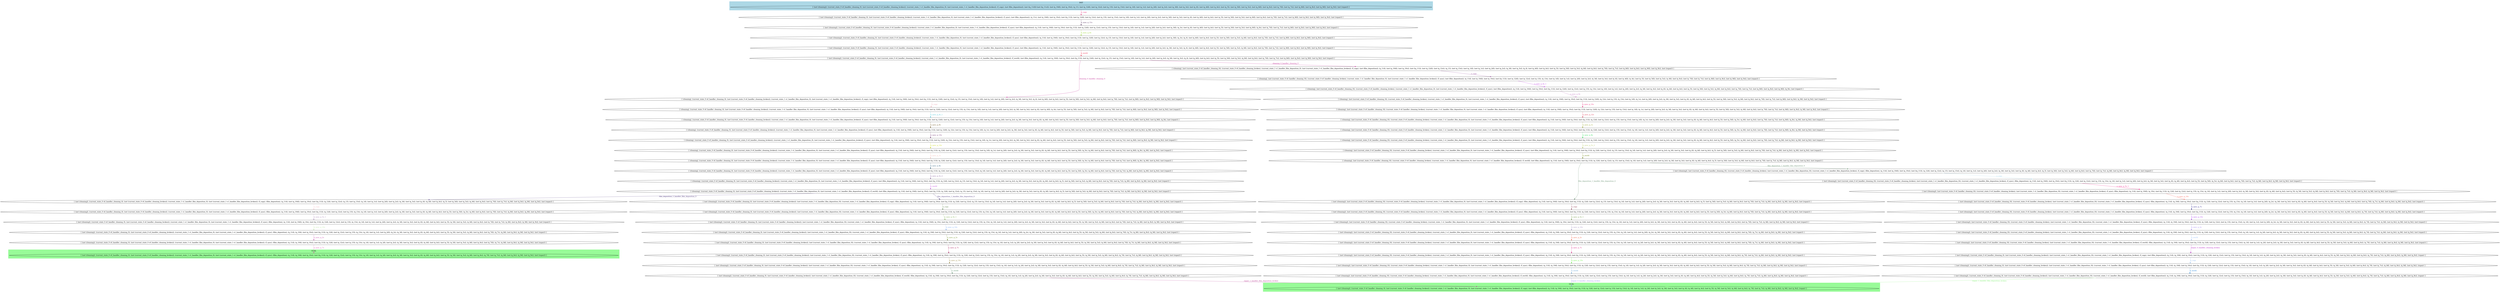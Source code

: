 digraph G {
0 [label="{ (not (cleaning)), (current_state_0 s0_handler_cleaning_0), (not (current_state_0 s0_handler_cleaning_broken)), (current_state_1 s1_handler_film_deposition_0), (not (current_state_1 s1_handler_film_deposition_broken)), (f_copy), (not (film_deposition)), (not ((q_11d))) (not ((q_11s))), (not (q_10d)), (not (q_10s)), (q_11), (not (q_12d)), (not (q_12s)), (not (q_13)), (not (q_13s)), (not (q_1d)), (not (q_1s)), (not (q_2d)), (not (q_2s)), (not (q_3d)), (not (q_3s)), (not (q_4)), (not (q_4d)), (not (q_4s)), (not (q_5)), (not (q_5d)), (not (q_5s)), (not (q_6d)), (not (q_6s)), (not (q_7d)), (not (q_7s)), (not (q_8d)), (not (q_8s)), (not (q_9d)), (not (q_9s)), (not (repair)) }"];
1 [label="{ (not (cleaning)), (current_state_0 s0_handler_cleaning_0), (not (current_state_0 s0_handler_cleaning_broken)), (current_state_1 s1_handler_film_deposition_0), (not (current_state_1 s1_handler_film_deposition_broken)), (f_sync), (not (film_deposition)), (q_11s), (not (q_10d)), (not (q_10s)), (not ((q_11))), (not (q_12d)), (not (q_12s)), (not (q_13)), (not (q_13s)), (not (q_1d)), (not (q_1s)), (not (q_2d)), (not (q_2s)), (not (q_3d)), (not (q_3s)), (not (q_4)), (not (q_4d)), (not (q_4s)), (not (q_5)), (not (q_5d)), (not (q_5s)), (not (q_6d)), (not (q_6s)), (not (q_7d)), (not (q_7s)), (not (q_8d)), (not (q_8s)), (not (q_9d)), (not (q_9s)), (not (repair)) }"];
2 [label="{ (not (cleaning)), (current_state_0 s0_handler_cleaning_0), (not (current_state_0 s0_handler_cleaning_broken)), (current_state_1 s1_handler_film_deposition_0), (not (current_state_1 s1_handler_film_deposition_broken)), (f_sync), (not (film_deposition)), (q_11d), (not (q_10d)), (not (q_10s)), (not ((q_11))), (not (q_12d)), (not (q_12s)), (not (q_13)), (not (q_13s)), (not (q_1d)), (not (q_1s)), (not (q_2d)), (not (q_2s)), (not (q_3d)), (q_3s), (not (q_4)), (not (q_4d)), (not (q_4s)), (not (q_5)), (not (q_5d)), (not (q_5s)), (not (q_6d)), (q_6s), (not (q_7d)), (not (q_7s)), (not (q_8d)), (not (q_8s)), (not (q_9d)), (not (q_9s)), (not (repair)) }"];
3 [label="{ (not (cleaning)), (current_state_0 s0_handler_cleaning_0), (not (current_state_0 s0_handler_cleaning_broken)), (current_state_1 s1_handler_film_deposition_0), (not (current_state_1 s1_handler_film_deposition_broken)), (f_sync), (not (film_deposition)), (q_11d), (not (q_10d)), (not (q_10s)), (not ((q_11))), (not (q_12d)), (not (q_12s)), (q_13), (not (q_13s)), (not (q_1d)), (not (q_1s)), (not (q_2d)), (not (q_2s)), (not (q_3d)), (q_3s), (q_4), (not (q_4d)), (not (q_4s)), (not (q_5)), (not (q_5d)), (not (q_5s)), (q_6d), (not (q_6s)), (not (q_7d)), (not (q_7s)), (not (q_8d)), (not (q_8s)), (not (q_9d)), (not (q_9s)), (not (repair)) }"];
4 [label="{ (not (cleaning)), (current_state_0 s0_handler_cleaning_0), (not (current_state_0 s0_handler_cleaning_broken)), (current_state_1 s1_handler_film_deposition_0), (not (current_state_1 s1_handler_film_deposition_broken)), (f_sync), (not (film_deposition)), (q_11d), (not (q_10d)), (not (q_10s)), (not ((q_11))), (not (q_12d)), (not (q_12s)), (q_13), (not (q_13s)), (not (q_1d)), (not (q_1s)), (not (q_2d)), (not (q_2s)), (q_3d), (not (q_3s)), (q_4), (not (q_4d)), (not (q_4s)), (not (q_5)), (not (q_5d)), (not (q_5s)), (q_6d), (not (q_6s)), (not (q_7d)), (not (q_7s)), (not (q_8d)), (not (q_8s)), (not (q_9d)), (not (q_9s)), (not (repair)) }"];
5 [label="{ (not (cleaning)), (current_state_0 s0_handler_cleaning_0), (not (current_state_0 s0_handler_cleaning_broken)), (current_state_1 s1_handler_film_deposition_0), (not (current_state_1 s1_handler_film_deposition_broken)), (f_world), (not (film_deposition)), (q_11d), (not (q_10d)), (not (q_10s)), (not ((q_11))), (not (q_12d)), (not (q_12s)), (q_13), (not (q_13s)), (not (q_1d)), (not (q_1s)), (not (q_2d)), (not (q_2s)), (q_3d), (not (q_3s)), (q_4), (not (q_4d)), (not (q_4s)), (not (q_5)), (not (q_5d)), (not (q_5s)), (q_6d), (not (q_6s)), (not (q_7d)), (not (q_7s)), (not (q_8d)), (not (q_8s)), (not (q_9d)), (not (q_9s)), (not (repair)) }"];
6 [label="{ (cleaning), (current_state_0 s0_handler_cleaning_0), (not (current_state_0 s0_handler_cleaning_broken)), (current_state_1 s1_handler_film_deposition_0), (not (current_state_1 s1_handler_film_deposition_broken)), (f_copy), (not (film_deposition)), (q_11d), (not (q_10d)), (not (q_10s)), (not ((q_11))), (not (q_12d)), (not (q_12s)), (q_13), (not (q_13s)), (not (q_1d)), (not (q_1s)), (not (q_2d)), (not (q_2s)), (q_3d), (not (q_3s)), (q_4), (not (q_4d)), (not (q_4s)), (not (q_5)), (not (q_5d)), (not (q_5s)), (q_6d), (not (q_6s)), (not (q_7d)), (not (q_7s)), (not (q_8d)), (not (q_8s)), (not (q_9d)), (not (q_9s)), (not (repair)) }"];
7 [label="{ (cleaning), (not (current_state_0 s0_handler_cleaning_0)), (current_state_0 s0_handler_cleaning_broken), (current_state_1 s1_handler_film_deposition_0), (not (current_state_1 s1_handler_film_deposition_broken)), (f_copy), (not (film_deposition)), (q_11d), (not (q_10d)), (not (q_10s)), (not ((q_11))), (not (q_12d)), (not (q_12s)), (q_13), (not (q_13s)), (not (q_1d)), (not (q_1s)), (not (q_2d)), (not (q_2s)), (q_3d), (not (q_3s)), (q_4), (not (q_4d)), (not (q_4s)), (not (q_5)), (not (q_5d)), (not (q_5s)), (q_6d), (not (q_6s)), (not (q_7d)), (not (q_7s)), (not (q_8d)), (not (q_8s)), (not (q_9d)), (not (q_9s)), (not (repair)) }"];
8 [label="{ (cleaning), (current_state_0 s0_handler_cleaning_0), (not (current_state_0 s0_handler_cleaning_broken)), (current_state_1 s1_handler_film_deposition_0), (not (current_state_1 s1_handler_film_deposition_broken)), (f_sync), (not (film_deposition)), (q_11d), (not (q_10d)), (not (q_10s)), (not ((q_11))), (not (q_12d)), (not (q_12s)), (not (q_13)), (q_13s), (not (q_1d)), (not (q_1s)), (not (q_2d)), (not (q_2s)), (q_3d), (not (q_3s)), (not (q_4)), (not (q_4d)), (q_4s), (not (q_5)), (not (q_5d)), (not (q_5s)), (q_6d), (not (q_6s)), (not (q_7d)), (not (q_7s)), (not (q_8d)), (not (q_8s)), (not (q_9d)), (not (q_9s)), (not (repair)) }"];
9 [label="{ (cleaning), (not (current_state_0 s0_handler_cleaning_0)), (current_state_0 s0_handler_cleaning_broken), (current_state_1 s1_handler_film_deposition_0), (not (current_state_1 s1_handler_film_deposition_broken)), (f_sync), (not (film_deposition)), (q_11d), (not (q_10d)), (not (q_10s)), (not ((q_11))), (not (q_12d)), (not (q_12s)), (not (q_13)), (q_13s), (not (q_1d)), (not (q_1s)), (not (q_2d)), (not (q_2s)), (q_3d), (not (q_3s)), (not (q_4)), (not (q_4d)), (q_4s), (not (q_5)), (not (q_5d)), (not (q_5s)), (q_6d), (not (q_6s)), (not (q_7d)), (not (q_7s)), (not (q_8d)), (not (q_8s)), (not (q_9d)), (not (q_9s)), (not (repair)) }"];
10 [label="{ (cleaning), (current_state_0 s0_handler_cleaning_0), (not (current_state_0 s0_handler_cleaning_broken)), (current_state_1 s1_handler_film_deposition_0), (not (current_state_1 s1_handler_film_deposition_broken)), (f_sync), (not (film_deposition)), (q_11d), (not (q_10d)), (not (q_10s)), (not ((q_11))), (not (q_12d)), (not (q_12s)), (not (q_13)), (q_13s), (not (q_1d)), (not (q_1s)), (not (q_2d)), (not (q_2s)), (q_3d), (not (q_3s)), (not (q_4)), (q_4d), (not (q_4s)), (not (q_5)), (not (q_5d)), (not (q_5s)), (q_6d), (not (q_6s)), (not (q_7d)), (not (q_7s)), (not (q_8d)), (not (q_8s)), (not (q_9d)), (q_9s), (not (repair)) }"];
11 [label="{ (cleaning), (not (current_state_0 s0_handler_cleaning_0)), (current_state_0 s0_handler_cleaning_broken), (current_state_1 s1_handler_film_deposition_0), (not (current_state_1 s1_handler_film_deposition_broken)), (f_sync), (not (film_deposition)), (q_11d), (not (q_10d)), (not (q_10s)), (not ((q_11))), (not (q_12d)), (not (q_12s)), (not (q_13)), (q_13s), (not (q_1d)), (not (q_1s)), (not (q_2d)), (not (q_2s)), (q_3d), (not (q_3s)), (not (q_4)), (q_4d), (not (q_4s)), (not (q_5)), (not (q_5d)), (not (q_5s)), (q_6d), (not (q_6s)), (not (q_7d)), (not (q_7s)), (not (q_8d)), (not (q_8s)), (not (q_9d)), (q_9s), (not (repair)) }"];
12 [label="{ (cleaning), (current_state_0 s0_handler_cleaning_0), (not (current_state_0 s0_handler_cleaning_broken)), (current_state_1 s1_handler_film_deposition_0), (not (current_state_1 s1_handler_film_deposition_broken)), (f_sync), (not (film_deposition)), (q_11d), (not (q_10d)), (not (q_10s)), (not ((q_11))), (not (q_12d)), (q_12s), (not (q_13)), (q_13s), (not (q_1d)), (q_1s), (not (q_2d)), (not (q_2s)), (q_3d), (not (q_3s)), (not (q_4)), (q_4d), (not (q_4s)), (not (q_5)), (not (q_5d)), (not (q_5s)), (q_6d), (not (q_6s)), (not (q_7d)), (not (q_7s)), (not (q_8d)), (not (q_8s)), (q_9d), (not (q_9s)), (not (repair)) }"];
13 [label="{ (cleaning), (not (current_state_0 s0_handler_cleaning_0)), (current_state_0 s0_handler_cleaning_broken), (current_state_1 s1_handler_film_deposition_0), (not (current_state_1 s1_handler_film_deposition_broken)), (f_sync), (not (film_deposition)), (q_11d), (not (q_10d)), (not (q_10s)), (not ((q_11))), (not (q_12d)), (q_12s), (not (q_13)), (q_13s), (not (q_1d)), (q_1s), (not (q_2d)), (not (q_2s)), (q_3d), (not (q_3s)), (not (q_4)), (q_4d), (not (q_4s)), (not (q_5)), (not (q_5d)), (not (q_5s)), (q_6d), (not (q_6s)), (not (q_7d)), (not (q_7s)), (not (q_8d)), (not (q_8s)), (q_9d), (not (q_9s)), (not (repair)) }"];
14 [label="{ (cleaning), (current_state_0 s0_handler_cleaning_0), (not (current_state_0 s0_handler_cleaning_broken)), (current_state_1 s1_handler_film_deposition_0), (not (current_state_1 s1_handler_film_deposition_broken)), (f_sync), (not (film_deposition)), (q_11d), (not (q_10d)), (not (q_10s)), (not ((q_11))), (not (q_12d)), (q_12s), (not (q_13)), (not (q_13s)), (not (q_1d)), (q_1s), (not (q_2d)), (not (q_2s)), (q_3d), (not (q_3s)), (not (q_4)), (q_4d), (not (q_4s)), (not (q_5)), (not (q_5d)), (not (q_5s)), (q_6d), (not (q_6s)), (not (q_7d)), (not (q_7s)), (not (q_8d)), (not (q_8s)), (q_9d), (not (q_9s)), (not (repair)) }"];
15 [label="{ (cleaning), (not (current_state_0 s0_handler_cleaning_0)), (current_state_0 s0_handler_cleaning_broken), (current_state_1 s1_handler_film_deposition_0), (not (current_state_1 s1_handler_film_deposition_broken)), (f_sync), (not (film_deposition)), (q_11d), (not (q_10d)), (not (q_10s)), (not ((q_11))), (not (q_12d)), (q_12s), (not (q_13)), (not (q_13s)), (not (q_1d)), (q_1s), (not (q_2d)), (not (q_2s)), (q_3d), (not (q_3s)), (not (q_4)), (q_4d), (not (q_4s)), (not (q_5)), (not (q_5d)), (not (q_5s)), (q_6d), (not (q_6s)), (not (q_7d)), (not (q_7s)), (not (q_8d)), (not (q_8s)), (q_9d), (not (q_9s)), (not (repair)) }"];
16 [label="{ (cleaning), (current_state_0 s0_handler_cleaning_0), (not (current_state_0 s0_handler_cleaning_broken)), (current_state_1 s1_handler_film_deposition_0), (not (current_state_1 s1_handler_film_deposition_broken)), (f_sync), (not (film_deposition)), (q_11d), (not (q_10d)), (not (q_10s)), (not ((q_11))), (q_12d), (not (q_12s)), (not (q_13)), (not (q_13s)), (not (q_1d)), (q_1s), (not (q_2d)), (not (q_2s)), (q_3d), (not (q_3s)), (not (q_4)), (q_4d), (not (q_4s)), (not (q_5)), (not (q_5d)), (q_5s), (q_6d), (not (q_6s)), (not (q_7d)), (not (q_7s)), (not (q_8d)), (q_8s), (q_9d), (not (q_9s)), (not (repair)) }"];
17 [label="{ (cleaning), (not (current_state_0 s0_handler_cleaning_0)), (current_state_0 s0_handler_cleaning_broken), (current_state_1 s1_handler_film_deposition_0), (not (current_state_1 s1_handler_film_deposition_broken)), (f_sync), (not (film_deposition)), (q_11d), (not (q_10d)), (not (q_10s)), (not ((q_11))), (q_12d), (not (q_12s)), (not (q_13)), (not (q_13s)), (not (q_1d)), (q_1s), (not (q_2d)), (not (q_2s)), (q_3d), (not (q_3s)), (not (q_4)), (q_4d), (not (q_4s)), (not (q_5)), (not (q_5d)), (q_5s), (q_6d), (not (q_6s)), (not (q_7d)), (not (q_7s)), (not (q_8d)), (q_8s), (q_9d), (not (q_9s)), (not (repair)) }"];
18 [label="{ (cleaning), (current_state_0 s0_handler_cleaning_0), (not (current_state_0 s0_handler_cleaning_broken)), (current_state_1 s1_handler_film_deposition_0), (not (current_state_1 s1_handler_film_deposition_broken)), (f_sync), (not (film_deposition)), (q_11d), (not (q_10d)), (not (q_10s)), (not ((q_11))), (q_12d), (not (q_12s)), (not (q_13)), (not (q_13s)), (q_1d), (not (q_1s)), (not (q_2d)), (not (q_2s)), (q_3d), (not (q_3s)), (not (q_4)), (q_4d), (not (q_4s)), (not (q_5)), (not (q_5d)), (q_5s), (q_6d), (not (q_6s)), (not (q_7d)), (not (q_7s)), (not (q_8d)), (q_8s), (q_9d), (not (q_9s)), (not (repair)) }"];
19 [label="{ (cleaning), (not (current_state_0 s0_handler_cleaning_0)), (current_state_0 s0_handler_cleaning_broken), (current_state_1 s1_handler_film_deposition_0), (not (current_state_1 s1_handler_film_deposition_broken)), (f_sync), (not (film_deposition)), (q_11d), (not (q_10d)), (not (q_10s)), (not ((q_11))), (q_12d), (not (q_12s)), (not (q_13)), (not (q_13s)), (q_1d), (not (q_1s)), (not (q_2d)), (not (q_2s)), (q_3d), (not (q_3s)), (not (q_4)), (q_4d), (not (q_4s)), (not (q_5)), (not (q_5d)), (q_5s), (q_6d), (not (q_6s)), (not (q_7d)), (not (q_7s)), (not (q_8d)), (q_8s), (q_9d), (not (q_9s)), (not (repair)) }"];
20 [label="{ (cleaning), (current_state_0 s0_handler_cleaning_0), (not (current_state_0 s0_handler_cleaning_broken)), (current_state_1 s1_handler_film_deposition_0), (not (current_state_1 s1_handler_film_deposition_broken)), (f_sync), (not (film_deposition)), (q_11d), (not (q_10d)), (not (q_10s)), (not ((q_11))), (q_12d), (not (q_12s)), (not (q_13)), (not (q_13s)), (q_1d), (not (q_1s)), (not (q_2d)), (not (q_2s)), (q_3d), (not (q_3s)), (not (q_4)), (q_4d), (not (q_4s)), (not (q_5)), (not (q_5d)), (q_5s), (q_6d), (not (q_6s)), (not (q_7d)), (not (q_7s)), (q_8d), (not (q_8s)), (q_9d), (not (q_9s)), (not (repair)) }"];
21 [label="{ (cleaning), (not (current_state_0 s0_handler_cleaning_0)), (current_state_0 s0_handler_cleaning_broken), (current_state_1 s1_handler_film_deposition_0), (not (current_state_1 s1_handler_film_deposition_broken)), (f_sync), (not (film_deposition)), (q_11d), (not (q_10d)), (not (q_10s)), (not ((q_11))), (q_12d), (not (q_12s)), (not (q_13)), (not (q_13s)), (q_1d), (not (q_1s)), (not (q_2d)), (not (q_2s)), (q_3d), (not (q_3s)), (not (q_4)), (q_4d), (not (q_4s)), (not (q_5)), (not (q_5d)), (q_5s), (q_6d), (not (q_6s)), (not (q_7d)), (not (q_7s)), (q_8d), (not (q_8s)), (q_9d), (not (q_9s)), (not (repair)) }"];
22 [label="{ (cleaning), (current_state_0 s0_handler_cleaning_0), (not (current_state_0 s0_handler_cleaning_broken)), (current_state_1 s1_handler_film_deposition_0), (not (current_state_1 s1_handler_film_deposition_broken)), (f_sync), (not (film_deposition)), (q_11d), (not (q_10d)), (not (q_10s)), (not ((q_11))), (q_12d), (not (q_12s)), (q_13), (not (q_13s)), (q_1d), (not (q_1s)), (not (q_2d)), (not (q_2s)), (q_3d), (not (q_3s)), (not (q_4)), (q_4d), (not (q_4s)), (q_5), (not (q_5d)), (not (q_5s)), (q_6d), (not (q_6s)), (not (q_7d)), (not (q_7s)), (q_8d), (not (q_8s)), (q_9d), (not (q_9s)), (not (repair)) }"];
23 [label="{ (cleaning), (not (current_state_0 s0_handler_cleaning_0)), (current_state_0 s0_handler_cleaning_broken), (current_state_1 s1_handler_film_deposition_0), (not (current_state_1 s1_handler_film_deposition_broken)), (f_sync), (not (film_deposition)), (q_11d), (not (q_10d)), (not (q_10s)), (not ((q_11))), (q_12d), (not (q_12s)), (q_13), (not (q_13s)), (q_1d), (not (q_1s)), (not (q_2d)), (not (q_2s)), (q_3d), (not (q_3s)), (not (q_4)), (q_4d), (not (q_4s)), (q_5), (not (q_5d)), (not (q_5s)), (q_6d), (not (q_6s)), (not (q_7d)), (not (q_7s)), (q_8d), (not (q_8s)), (q_9d), (not (q_9s)), (not (repair)) }"];
24 [label="{ (cleaning), (current_state_0 s0_handler_cleaning_0), (not (current_state_0 s0_handler_cleaning_broken)), (current_state_1 s1_handler_film_deposition_0), (not (current_state_1 s1_handler_film_deposition_broken)), (f_world), (not (film_deposition)), (q_11d), (not (q_10d)), (not (q_10s)), (not ((q_11))), (q_12d), (not (q_12s)), (q_13), (not (q_13s)), (q_1d), (not (q_1s)), (not (q_2d)), (not (q_2s)), (q_3d), (not (q_3s)), (not (q_4)), (q_4d), (not (q_4s)), (q_5), (not (q_5d)), (not (q_5s)), (q_6d), (not (q_6s)), (not (q_7d)), (not (q_7s)), (q_8d), (not (q_8s)), (q_9d), (not (q_9s)), (not (repair)) }"];
25 [label="{ (cleaning), (not (current_state_0 s0_handler_cleaning_0)), (current_state_0 s0_handler_cleaning_broken), (current_state_1 s1_handler_film_deposition_0), (not (current_state_1 s1_handler_film_deposition_broken)), (f_world), (not (film_deposition)), (q_11d), (not (q_10d)), (not (q_10s)), (not ((q_11))), (q_12d), (not (q_12s)), (q_13), (not (q_13s)), (q_1d), (not (q_1s)), (not (q_2d)), (not (q_2s)), (q_3d), (not (q_3s)), (not (q_4)), (q_4d), (not (q_4s)), (q_5), (not (q_5d)), (not (q_5s)), (q_6d), (not (q_6s)), (not (q_7d)), (not (q_7s)), (q_8d), (not (q_8s)), (q_9d), (not (q_9s)), (not (repair)) }"];
26 [label="{ (not (cleaning)), (current_state_0 s0_handler_cleaning_0), (not (current_state_0 s0_handler_cleaning_broken)), (current_state_1 s1_handler_film_deposition_0), (not (current_state_1 s1_handler_film_deposition_broken)), (f_copy), (film_deposition), (q_11d), (not (q_10d)), (not (q_10s)), (not ((q_11))), (q_12d), (not (q_12s)), (q_13), (not (q_13s)), (q_1d), (not (q_1s)), (not (q_2d)), (not (q_2s)), (q_3d), (not (q_3s)), (not (q_4)), (q_4d), (not (q_4s)), (q_5), (not (q_5d)), (not (q_5s)), (q_6d), (not (q_6s)), (not (q_7d)), (not (q_7s)), (q_8d), (not (q_8s)), (q_9d), (not (q_9s)), (not (repair)) }"];
27 [label="{ (not (cleaning)), (current_state_0 s0_handler_cleaning_0), (not (current_state_0 s0_handler_cleaning_broken)), (not (current_state_1 s1_handler_film_deposition_0)), (current_state_1 s1_handler_film_deposition_broken), (f_copy), (film_deposition), (q_11d), (not (q_10d)), (not (q_10s)), (not ((q_11))), (q_12d), (not (q_12s)), (q_13), (not (q_13s)), (q_1d), (not (q_1s)), (not (q_2d)), (not (q_2s)), (q_3d), (not (q_3s)), (not (q_4)), (q_4d), (not (q_4s)), (q_5), (not (q_5d)), (not (q_5s)), (q_6d), (not (q_6s)), (not (q_7d)), (not (q_7s)), (q_8d), (not (q_8s)), (q_9d), (not (q_9s)), (not (repair)) }"];
28 [label="{ (not (cleaning)), (not (current_state_0 s0_handler_cleaning_0)), (current_state_0 s0_handler_cleaning_broken), (current_state_1 s1_handler_film_deposition_0), (not (current_state_1 s1_handler_film_deposition_broken)), (f_copy), (film_deposition), (q_11d), (not (q_10d)), (not (q_10s)), (not ((q_11))), (q_12d), (not (q_12s)), (q_13), (not (q_13s)), (q_1d), (not (q_1s)), (not (q_2d)), (not (q_2s)), (q_3d), (not (q_3s)), (not (q_4)), (q_4d), (not (q_4s)), (q_5), (not (q_5d)), (not (q_5s)), (q_6d), (not (q_6s)), (not (q_7d)), (not (q_7s)), (q_8d), (not (q_8s)), (q_9d), (not (q_9s)), (not (repair)) }"];
29 [label="{ (not (cleaning)), (not (current_state_0 s0_handler_cleaning_0)), (current_state_0 s0_handler_cleaning_broken), (not (current_state_1 s1_handler_film_deposition_0)), (current_state_1 s1_handler_film_deposition_broken), (f_copy), (film_deposition), (q_11d), (not (q_10d)), (not (q_10s)), (not ((q_11))), (q_12d), (not (q_12s)), (q_13), (not (q_13s)), (q_1d), (not (q_1s)), (not (q_2d)), (not (q_2s)), (q_3d), (not (q_3s)), (not (q_4)), (q_4d), (not (q_4s)), (q_5), (not (q_5d)), (not (q_5s)), (q_6d), (not (q_6s)), (not (q_7d)), (not (q_7s)), (q_8d), (not (q_8s)), (q_9d), (not (q_9s)), (not (repair)) }"];
30 [label="{ (not (cleaning)), (current_state_0 s0_handler_cleaning_0), (not (current_state_0 s0_handler_cleaning_broken)), (current_state_1 s1_handler_film_deposition_0), (not (current_state_1 s1_handler_film_deposition_broken)), (f_sync), (film_deposition), (q_11d), (not (q_10d)), (not (q_10s)), (not ((q_11))), (q_12d), (not (q_12s)), (not (q_13)), (q_13s), (q_1d), (not (q_1s)), (not (q_2d)), (not (q_2s)), (q_3d), (not (q_3s)), (not (q_4)), (q_4d), (not (q_4s)), (not (q_5)), (not (q_5d)), (q_5s), (q_6d), (not (q_6s)), (not (q_7d)), (not (q_7s)), (q_8d), (not (q_8s)), (q_9d), (not (q_9s)), (not (repair)) }"];
31 [label="{ (not (cleaning)), (current_state_0 s0_handler_cleaning_0), (not (current_state_0 s0_handler_cleaning_broken)), (not (current_state_1 s1_handler_film_deposition_0)), (current_state_1 s1_handler_film_deposition_broken), (f_sync), (film_deposition), (q_11d), (not (q_10d)), (not (q_10s)), (not ((q_11))), (q_12d), (not (q_12s)), (not (q_13)), (q_13s), (q_1d), (not (q_1s)), (not (q_2d)), (not (q_2s)), (q_3d), (not (q_3s)), (not (q_4)), (q_4d), (not (q_4s)), (not (q_5)), (not (q_5d)), (q_5s), (q_6d), (not (q_6s)), (not (q_7d)), (not (q_7s)), (q_8d), (not (q_8s)), (q_9d), (not (q_9s)), (not (repair)) }"];
32 [label="{ (not (cleaning)), (not (current_state_0 s0_handler_cleaning_0)), (current_state_0 s0_handler_cleaning_broken), (current_state_1 s1_handler_film_deposition_0), (not (current_state_1 s1_handler_film_deposition_broken)), (f_sync), (film_deposition), (q_11d), (not (q_10d)), (not (q_10s)), (not ((q_11))), (q_12d), (not (q_12s)), (not (q_13)), (q_13s), (q_1d), (not (q_1s)), (not (q_2d)), (not (q_2s)), (q_3d), (not (q_3s)), (not (q_4)), (q_4d), (not (q_4s)), (not (q_5)), (not (q_5d)), (q_5s), (q_6d), (not (q_6s)), (not (q_7d)), (not (q_7s)), (q_8d), (not (q_8s)), (q_9d), (not (q_9s)), (not (repair)) }"];
33 [label="{ (not (cleaning)), (not (current_state_0 s0_handler_cleaning_0)), (current_state_0 s0_handler_cleaning_broken), (not (current_state_1 s1_handler_film_deposition_0)), (current_state_1 s1_handler_film_deposition_broken), (f_sync), (film_deposition), (q_11d), (not (q_10d)), (not (q_10s)), (not ((q_11))), (q_12d), (not (q_12s)), (not (q_13)), (q_13s), (q_1d), (not (q_1s)), (not (q_2d)), (not (q_2s)), (q_3d), (not (q_3s)), (not (q_4)), (q_4d), (not (q_4s)), (not (q_5)), (not (q_5d)), (q_5s), (q_6d), (not (q_6s)), (not (q_7d)), (not (q_7s)), (q_8d), (not (q_8s)), (q_9d), (not (q_9s)), (not (repair)) }"];
34 [label="{ (not (cleaning)), (current_state_0 s0_handler_cleaning_0), (not (current_state_0 s0_handler_cleaning_broken)), (current_state_1 s1_handler_film_deposition_0), (not (current_state_1 s1_handler_film_deposition_broken)), (f_sync), (film_deposition), (q_11d), (not (q_10d)), (q_10s), (not ((q_11))), (q_12d), (not (q_12s)), (not (q_13)), (q_13s), (q_1d), (not (q_1s)), (not (q_2d)), (not (q_2s)), (q_3d), (not (q_3s)), (not (q_4)), (q_4d), (not (q_4s)), (not (q_5)), (q_5d), (not (q_5s)), (q_6d), (not (q_6s)), (not (q_7d)), (not (q_7s)), (q_8d), (not (q_8s)), (q_9d), (not (q_9s)), (not (repair)) }"];
35 [label="{ (not (cleaning)), (current_state_0 s0_handler_cleaning_0), (not (current_state_0 s0_handler_cleaning_broken)), (not (current_state_1 s1_handler_film_deposition_0)), (current_state_1 s1_handler_film_deposition_broken), (f_sync), (film_deposition), (q_11d), (not (q_10d)), (q_10s), (not ((q_11))), (q_12d), (not (q_12s)), (not (q_13)), (q_13s), (q_1d), (not (q_1s)), (not (q_2d)), (not (q_2s)), (q_3d), (not (q_3s)), (not (q_4)), (q_4d), (not (q_4s)), (not (q_5)), (q_5d), (not (q_5s)), (q_6d), (not (q_6s)), (not (q_7d)), (not (q_7s)), (q_8d), (not (q_8s)), (q_9d), (not (q_9s)), (not (repair)) }"];
36 [label="{ (not (cleaning)), (not (current_state_0 s0_handler_cleaning_0)), (current_state_0 s0_handler_cleaning_broken), (current_state_1 s1_handler_film_deposition_0), (not (current_state_1 s1_handler_film_deposition_broken)), (f_sync), (film_deposition), (q_11d), (not (q_10d)), (q_10s), (not ((q_11))), (q_12d), (not (q_12s)), (not (q_13)), (q_13s), (q_1d), (not (q_1s)), (not (q_2d)), (not (q_2s)), (q_3d), (not (q_3s)), (not (q_4)), (q_4d), (not (q_4s)), (not (q_5)), (q_5d), (not (q_5s)), (q_6d), (not (q_6s)), (not (q_7d)), (not (q_7s)), (q_8d), (not (q_8s)), (q_9d), (not (q_9s)), (not (repair)) }"];
37 [label="{ (not (cleaning)), (not (current_state_0 s0_handler_cleaning_0)), (current_state_0 s0_handler_cleaning_broken), (not (current_state_1 s1_handler_film_deposition_0)), (current_state_1 s1_handler_film_deposition_broken), (f_sync), (film_deposition), (q_11d), (not (q_10d)), (q_10s), (not ((q_11))), (q_12d), (not (q_12s)), (not (q_13)), (q_13s), (q_1d), (not (q_1s)), (not (q_2d)), (not (q_2s)), (q_3d), (not (q_3s)), (not (q_4)), (q_4d), (not (q_4s)), (not (q_5)), (q_5d), (not (q_5s)), (q_6d), (not (q_6s)), (not (q_7d)), (not (q_7s)), (q_8d), (not (q_8s)), (q_9d), (not (q_9s)), (not (repair)) }"];
38 [label="{ (not (cleaning)), (current_state_0 s0_handler_cleaning_0), (not (current_state_0 s0_handler_cleaning_broken)), (current_state_1 s1_handler_film_deposition_0), (not (current_state_1 s1_handler_film_deposition_broken)), (f_sync), (film_deposition), (q_11d), (q_10d), (not (q_10s)), (not ((q_11))), (q_12d), (not (q_12s)), (not (q_13)), (q_13s), (q_1d), (not (q_1s)), (not (q_2d)), (q_2s), (q_3d), (not (q_3s)), (not (q_4)), (q_4d), (not (q_4s)), (not (q_5)), (q_5d), (not (q_5s)), (q_6d), (not (q_6s)), (not (q_7d)), (q_7s), (q_8d), (not (q_8s)), (q_9d), (not (q_9s)), (not (repair)) }"];
39 [label="{ (not (cleaning)), (current_state_0 s0_handler_cleaning_0), (not (current_state_0 s0_handler_cleaning_broken)), (not (current_state_1 s1_handler_film_deposition_0)), (current_state_1 s1_handler_film_deposition_broken), (f_sync), (film_deposition), (q_11d), (q_10d), (not (q_10s)), (not ((q_11))), (q_12d), (not (q_12s)), (not (q_13)), (q_13s), (q_1d), (not (q_1s)), (not (q_2d)), (q_2s), (q_3d), (not (q_3s)), (not (q_4)), (q_4d), (not (q_4s)), (not (q_5)), (q_5d), (not (q_5s)), (q_6d), (not (q_6s)), (not (q_7d)), (q_7s), (q_8d), (not (q_8s)), (q_9d), (not (q_9s)), (not (repair)) }"];
40 [label="{ (not (cleaning)), (not (current_state_0 s0_handler_cleaning_0)), (current_state_0 s0_handler_cleaning_broken), (current_state_1 s1_handler_film_deposition_0), (not (current_state_1 s1_handler_film_deposition_broken)), (f_sync), (film_deposition), (q_11d), (q_10d), (not (q_10s)), (not ((q_11))), (q_12d), (not (q_12s)), (not (q_13)), (q_13s), (q_1d), (not (q_1s)), (not (q_2d)), (q_2s), (q_3d), (not (q_3s)), (not (q_4)), (q_4d), (not (q_4s)), (not (q_5)), (q_5d), (not (q_5s)), (q_6d), (not (q_6s)), (not (q_7d)), (q_7s), (q_8d), (not (q_8s)), (q_9d), (not (q_9s)), (not (repair)) }"];
41 [label="{ (not (cleaning)), (not (current_state_0 s0_handler_cleaning_0)), (current_state_0 s0_handler_cleaning_broken), (not (current_state_1 s1_handler_film_deposition_0)), (current_state_1 s1_handler_film_deposition_broken), (f_sync), (film_deposition), (q_11d), (q_10d), (not (q_10s)), (not ((q_11))), (q_12d), (not (q_12s)), (not (q_13)), (q_13s), (q_1d), (not (q_1s)), (not (q_2d)), (q_2s), (q_3d), (not (q_3s)), (not (q_4)), (q_4d), (not (q_4s)), (not (q_5)), (q_5d), (not (q_5s)), (q_6d), (not (q_6s)), (not (q_7d)), (q_7s), (q_8d), (not (q_8s)), (q_9d), (not (q_9s)), (not (repair)) }"];
42 [label="{ (not (cleaning)), (current_state_0 s0_handler_cleaning_0), (not (current_state_0 s0_handler_cleaning_broken)), (current_state_1 s1_handler_film_deposition_0), (not (current_state_1 s1_handler_film_deposition_broken)), (f_sync), (film_deposition), (q_11d), (q_10d), (not (q_10s)), (not ((q_11))), (q_12d), (not (q_12s)), (not (q_13)), (q_13s), (q_1d), (not (q_1s)), (q_2d), (not (q_2s)), (q_3d), (not (q_3s)), (not (q_4)), (q_4d), (not (q_4s)), (not (q_5)), (q_5d), (not (q_5s)), (q_6d), (not (q_6s)), (not (q_7d)), (q_7s), (q_8d), (not (q_8s)), (q_9d), (not (q_9s)), (not (repair)) }"];
43 [label="{ (not (cleaning)), (current_state_0 s0_handler_cleaning_0), (not (current_state_0 s0_handler_cleaning_broken)), (not (current_state_1 s1_handler_film_deposition_0)), (current_state_1 s1_handler_film_deposition_broken), (f_sync), (film_deposition), (q_11d), (q_10d), (not (q_10s)), (not ((q_11))), (q_12d), (not (q_12s)), (not (q_13)), (q_13s), (q_1d), (not (q_1s)), (q_2d), (not (q_2s)), (q_3d), (not (q_3s)), (not (q_4)), (q_4d), (not (q_4s)), (not (q_5)), (q_5d), (not (q_5s)), (q_6d), (not (q_6s)), (not (q_7d)), (q_7s), (q_8d), (not (q_8s)), (q_9d), (not (q_9s)), (not (repair)) }"];
44 [label="{ (not (cleaning)), (not (current_state_0 s0_handler_cleaning_0)), (current_state_0 s0_handler_cleaning_broken), (current_state_1 s1_handler_film_deposition_0), (not (current_state_1 s1_handler_film_deposition_broken)), (f_sync), (film_deposition), (q_11d), (q_10d), (not (q_10s)), (not ((q_11))), (q_12d), (not (q_12s)), (not (q_13)), (q_13s), (q_1d), (not (q_1s)), (q_2d), (not (q_2s)), (q_3d), (not (q_3s)), (not (q_4)), (q_4d), (not (q_4s)), (not (q_5)), (q_5d), (not (q_5s)), (q_6d), (not (q_6s)), (not (q_7d)), (q_7s), (q_8d), (not (q_8s)), (q_9d), (not (q_9s)), (not (repair)) }"];
45 [label="{ (not (cleaning)), (not (current_state_0 s0_handler_cleaning_0)), (current_state_0 s0_handler_cleaning_broken), (not (current_state_1 s1_handler_film_deposition_0)), (current_state_1 s1_handler_film_deposition_broken), (f_sync), (film_deposition), (q_11d), (q_10d), (not (q_10s)), (not ((q_11))), (q_12d), (not (q_12s)), (not (q_13)), (q_13s), (q_1d), (not (q_1s)), (not (q_2d)), (q_2s), (q_3d), (not (q_3s)), (not (q_4)), (q_4d), (not (q_4s)), (not (q_5)), (q_5d), (not (q_5s)), (q_6d), (not (q_6s)), (q_7d), (not (q_7s)), (q_8d), (not (q_8s)), (q_9d), (not (q_9s)), (not (repair)) }"];
46 [label="{ (not (cleaning)), (current_state_0 s0_handler_cleaning_0), (not (current_state_0 s0_handler_cleaning_broken)), (current_state_1 s1_handler_film_deposition_0), (not (current_state_1 s1_handler_film_deposition_broken)), (f_sync), (film_deposition), (q_11d), (q_10d), (not (q_10s)), (not ((q_11))), (q_12d), (not (q_12s)), (not (q_13)), (q_13s), (q_1d), (not (q_1s)), (q_2d), (not (q_2s)), (q_3d), (not (q_3s)), (not (q_4)), (q_4d), (not (q_4s)), (not (q_5)), (q_5d), (not (q_5s)), (q_6d), (not (q_6s)), (q_7d), (not (q_7s)), (q_8d), (not (q_8s)), (q_9d), (not (q_9s)), (not (repair)) }"];
47 [label="{ (not (cleaning)), (current_state_0 s0_handler_cleaning_0), (not (current_state_0 s0_handler_cleaning_broken)), (not (current_state_1 s1_handler_film_deposition_0)), (current_state_1 s1_handler_film_deposition_broken), (f_sync), (film_deposition), (q_11d), (q_10d), (not (q_10s)), (not ((q_11))), (q_12d), (not (q_12s)), (not (q_13)), (q_13s), (q_1d), (not (q_1s)), (q_2d), (not (q_2s)), (q_3d), (not (q_3s)), (not (q_4)), (q_4d), (not (q_4s)), (not (q_5)), (q_5d), (not (q_5s)), (q_6d), (not (q_6s)), (q_7d), (not (q_7s)), (q_8d), (not (q_8s)), (q_9d), (not (q_9s)), (not (repair)) }"];
48 [label="{ (not (cleaning)), (not (current_state_0 s0_handler_cleaning_0)), (current_state_0 s0_handler_cleaning_broken), (current_state_1 s1_handler_film_deposition_0), (not (current_state_1 s1_handler_film_deposition_broken)), (f_sync), (film_deposition), (q_11d), (q_10d), (not (q_10s)), (not ((q_11))), (q_12d), (not (q_12s)), (not (q_13)), (q_13s), (q_1d), (not (q_1s)), (q_2d), (not (q_2s)), (q_3d), (not (q_3s)), (not (q_4)), (q_4d), (not (q_4s)), (not (q_5)), (q_5d), (not (q_5s)), (q_6d), (not (q_6s)), (q_7d), (not (q_7s)), (q_8d), (not (q_8s)), (q_9d), (not (q_9s)), (not (repair)) }"];
49 [label="{ (not (cleaning)), (not (current_state_0 s0_handler_cleaning_0)), (current_state_0 s0_handler_cleaning_broken), (not (current_state_1 s1_handler_film_deposition_0)), (current_state_1 s1_handler_film_deposition_broken), (f_sync), (film_deposition), (q_11d), (q_10d), (not (q_10s)), (not ((q_11))), (q_12d), (not (q_12s)), (not (q_13)), (not (q_13s)), (q_1d), (not (q_1s)), (not (q_2d)), (q_2s), (q_3d), (not (q_3s)), (not (q_4)), (q_4d), (not (q_4s)), (not (q_5)), (q_5d), (not (q_5s)), (q_6d), (not (q_6s)), (q_7d), (not (q_7s)), (q_8d), (not (q_8s)), (q_9d), (not (q_9s)), (not (repair)) }"];
50 [label="{ (not (cleaning)), (current_state_0 s0_handler_cleaning_0), (not (current_state_0 s0_handler_cleaning_broken)), (not (current_state_1 s1_handler_film_deposition_0)), (current_state_1 s1_handler_film_deposition_broken), (f_sync), (film_deposition), (q_11d), (q_10d), (not (q_10s)), (not ((q_11))), (q_12d), (not (q_12s)), (not (q_13)), (not (q_13s)), (q_1d), (not (q_1s)), (q_2d), (not (q_2s)), (q_3d), (not (q_3s)), (not (q_4)), (q_4d), (not (q_4s)), (not (q_5)), (q_5d), (not (q_5s)), (q_6d), (not (q_6s)), (q_7d), (not (q_7s)), (q_8d), (not (q_8s)), (q_9d), (not (q_9s)), (not (repair)) }"];
51 [label="{ (not (cleaning)), (not (current_state_0 s0_handler_cleaning_0)), (current_state_0 s0_handler_cleaning_broken), (current_state_1 s1_handler_film_deposition_0), (not (current_state_1 s1_handler_film_deposition_broken)), (f_sync), (film_deposition), (q_11d), (q_10d), (not (q_10s)), (not ((q_11))), (q_12d), (not (q_12s)), (not (q_13)), (not (q_13s)), (q_1d), (not (q_1s)), (q_2d), (not (q_2s)), (q_3d), (not (q_3s)), (not (q_4)), (q_4d), (not (q_4s)), (not (q_5)), (q_5d), (not (q_5s)), (q_6d), (not (q_6s)), (q_7d), (not (q_7s)), (q_8d), (not (q_8s)), (q_9d), (not (q_9s)), (not (repair)) }"];
52 [label="{ (not (cleaning)), (not (current_state_0 s0_handler_cleaning_0)), (current_state_0 s0_handler_cleaning_broken), (not (current_state_1 s1_handler_film_deposition_0)), (current_state_1 s1_handler_film_deposition_broken), (f_sync), (film_deposition), (q_11d), (q_10d), (not (q_10s)), (not ((q_11))), (q_12d), (not (q_12s)), (not (q_13)), (not (q_13s)), (q_1d), (not (q_1s)), (q_2d), (not (q_2s)), (q_3d), (not (q_3s)), (not (q_4)), (q_4d), (not (q_4s)), (not (q_5)), (q_5d), (not (q_5s)), (q_6d), (not (q_6s)), (q_7d), (not (q_7s)), (q_8d), (not (q_8s)), (q_9d), (not (q_9s)), (not (repair)) }"];
53 [label="{ (not (cleaning)), (current_state_0 s0_handler_cleaning_0), (not (current_state_0 s0_handler_cleaning_broken)), (not (current_state_1 s1_handler_film_deposition_0)), (current_state_1 s1_handler_film_deposition_broken), (f_world), (film_deposition), (q_11d), (q_10d), (not (q_10s)), (not ((q_11))), (q_12d), (not (q_12s)), (not (q_13)), (not (q_13s)), (q_1d), (not (q_1s)), (q_2d), (not (q_2s)), (q_3d), (not (q_3s)), (not (q_4)), (q_4d), (not (q_4s)), (not (q_5)), (q_5d), (not (q_5s)), (q_6d), (not (q_6s)), (q_7d), (not (q_7s)), (q_8d), (not (q_8s)), (q_9d), (not (q_9s)), (not (repair)) }"];
54 [label="{ (not (cleaning)), (not (current_state_0 s0_handler_cleaning_0)), (current_state_0 s0_handler_cleaning_broken), (current_state_1 s1_handler_film_deposition_0), (not (current_state_1 s1_handler_film_deposition_broken)), (f_world), (film_deposition), (q_11d), (q_10d), (not (q_10s)), (not ((q_11))), (q_12d), (not (q_12s)), (not (q_13)), (not (q_13s)), (q_1d), (not (q_1s)), (q_2d), (not (q_2s)), (q_3d), (not (q_3s)), (not (q_4)), (q_4d), (not (q_4s)), (not (q_5)), (q_5d), (not (q_5s)), (q_6d), (not (q_6s)), (q_7d), (not (q_7s)), (q_8d), (not (q_8s)), (q_9d), (not (q_9s)), (not (repair)) }"];
55 [label="{ (not (cleaning)), (not (current_state_0 s0_handler_cleaning_0)), (current_state_0 s0_handler_cleaning_broken), (not (current_state_1 s1_handler_film_deposition_0)), (current_state_1 s1_handler_film_deposition_broken), (f_world), (film_deposition), (q_11d), (q_10d), (not (q_10s)), (not ((q_11))), (q_12d), (not (q_12s)), (not (q_13)), (not (q_13s)), (q_1d), (not (q_1s)), (q_2d), (not (q_2s)), (q_3d), (not (q_3s)), (not (q_4)), (q_4d), (not (q_4s)), (not (q_5)), (q_5d), (not (q_5s)), (q_6d), (not (q_6s)), (q_7d), (not (q_7s)), (q_8d), (not (q_8s)), (q_9d), (not (q_9s)), (not (repair)) }"];
56 [label="{ (not (cleaning)), (current_state_0 s0_handler_cleaning_0), (not (current_state_0 s0_handler_cleaning_broken)), (current_state_1 s1_handler_film_deposition_0), (not (current_state_1 s1_handler_film_deposition_broken)), (f_copy), (not (film_deposition)), (q_11d), (q_10d), (not (q_10s)), (not ((q_11))), (q_12d), (not (q_12s)), (not (q_13)), (not (q_13s)), (q_1d), (not (q_1s)), (q_2d), (not (q_2s)), (q_3d), (not (q_3s)), (not (q_4)), (q_4d), (not (q_4s)), (not (q_5)), (q_5d), (not (q_5s)), (q_6d), (not (q_6s)), (q_7d), (not (q_7s)), (q_8d), (not (q_8s)), (q_9d), (not (q_9s)), (repair) }"];
57 [label="{ (not (cleaning)), (current_state_0 s0_handler_cleaning_0), (not (current_state_0 s0_handler_cleaning_broken)), (not (current_state_1 s1_handler_film_deposition_0)), (current_state_1 s1_handler_film_deposition_broken), (f_copy), (not (film_deposition)), (q_11d), (q_10d), (not (q_10s)), (not ((q_11))), (q_12d), (not (q_12s)), (not (q_13)), (not (q_13s)), (q_1d), (not (q_1s)), (q_2d), (not (q_2s)), (q_3d), (not (q_3s)), (not (q_4)), (q_4d), (not (q_4s)), (not (q_5)), (q_5d), (not (q_5s)), (q_6d), (not (q_6s)), (q_7d), (not (q_7s)), (q_8d), (not (q_8s)), (q_9d), (not (q_9s)), (repair) }"];
58 [label="{ (not (cleaning)), (current_state_0 s0_handler_cleaning_0), (not (current_state_0 s0_handler_cleaning_broken)), (not (current_state_1 s1_handler_film_deposition_0)), (current_state_1 s1_handler_film_deposition_broken), (f_sync), (not (film_deposition)), (q_11d), (q_10d), (not (q_10s)), (not ((q_11))), (q_12d), (not (q_12s)), (not (q_13)), (not (q_13s)), (q_1d), (not (q_1s)), (q_2d), (not (q_2s)), (q_3d), (not (q_3s)), (not (q_4)), (q_4d), (not (q_4s)), (not (q_5)), (q_5d), (not (q_5s)), (q_6d), (not (q_6s)), (q_7d), (not (q_7s)), (q_8d), (not (q_8s)), (q_9d), (not (q_9s)), (repair) }"];
59 [label="{ (not (cleaning)), (current_state_0 s0_handler_cleaning_0), (not (current_state_0 s0_handler_cleaning_broken)), (not (current_state_1 s1_handler_film_deposition_0)), (current_state_1 s1_handler_film_deposition_broken), (f_world), (not (film_deposition)), (q_11d), (q_10d), (not (q_10s)), (not ((q_11))), (q_12d), (not (q_12s)), (not (q_13)), (not (q_13s)), (q_1d), (not (q_1s)), (q_2d), (not (q_2s)), (q_3d), (not (q_3s)), (not (q_4)), (q_4d), (not (q_4s)), (not (q_5)), (q_5d), (not (q_5s)), (q_6d), (not (q_6s)), (q_7d), (not (q_7s)), (q_8d), (not (q_8s)), (q_9d), (not (q_9s)), (repair) }"];
0 -> 1 [label="o_copy", color="#E22775", fontcolor="#E22775"];
1 -> 2 [label="o_sync_q_11s", color="#471F52", fontcolor="#471F52"];
2 -> 3 [label="o_sync_q_6s", color="#90D41C", fontcolor="#90D41C"];
3 -> 4 [label="o_sync_q_3s", color="#E7E6D1", fontcolor="#E7E6D1"];
4 -> 5 [label="o_world", color="#F12142", fontcolor="#F12142"];
5 -> 6 [label="cleaning_0_handler_cleaning_0", color="#BE2391", fontcolor="#BE2391"];
5 -> 7 [label="cleaning_0_handler_cleaning_0", color="#BE2391", fontcolor="#BE2391"];
6 -> 8 [label="o_copy", color="#E8A2AE", fontcolor="#E8A2AE"];
7 -> 9 [label="o_copy", color="#924B9A", fontcolor="#924B9A"];
8 -> 10 [label="o_sync_q_4s_1", color="#3EC1D4", fontcolor="#3EC1D4"];
9 -> 11 [label="o_sync_q_4s_1", color="#BD34E3", fontcolor="#BD34E3"];
10 -> 12 [label="o_sync_q_9s", color="#694E16", fontcolor="#694E16"];
11 -> 13 [label="o_sync_q_9s", color="#BB6EBE", fontcolor="#BB6EBE"];
12 -> 14 [label="o_sync_q_13s", color="#682869", fontcolor="#682869"];
13 -> 15 [label="o_sync_q_13s", color="#E9186F", fontcolor="#E9186F"];
14 -> 16 [label="o_sync_q_12s", color="#C4D207", fontcolor="#C4D207"];
15 -> 17 [label="o_sync_q_12s", color="#D72E4A", fontcolor="#D72E4A"];
16 -> 18 [label="o_sync_q_1s", color="#EEB4AD", fontcolor="#EEB4AD"];
17 -> 19 [label="o_sync_q_1s", color="#91A01A", fontcolor="#91A01A"];
18 -> 20 [label="o_sync_q_8s", color="#1E5474", fontcolor="#1E5474"];
19 -> 21 [label="o_sync_q_8s", color="#17DA45", fontcolor="#17DA45"];
20 -> 22 [label="o_sync_q_5s_2", color="#825A98", fontcolor="#825A98"];
21 -> 23 [label="o_sync_q_5s_2", color="#AEC256", fontcolor="#AEC256"];
22 -> 24 [label="o_world", color="#BE47DB", fontcolor="#BE47DB"];
23 -> 25 [label="o_world", color="#677D07", fontcolor="#677D07"];
24 -> 26 [label="film_deposition_1_handler_film_deposition_0", color="#4D367D", fontcolor="#4D367D"];
24 -> 27 [label="film_deposition_1_handler_film_deposition_0", color="#4D367D", fontcolor="#4D367D"];
25 -> 28 [label="film_deposition_1_handler_film_deposition_0", color="#5B8765", fontcolor="#5B8765"];
25 -> 29 [label="film_deposition_1_handler_film_deposition_0", color="#5B8765", fontcolor="#5B8765"];
26 -> 30 [label="o_copy", color="#F5BEC6", fontcolor="#F5BEC6"];
27 -> 31 [label="o_copy", color="#547D43", fontcolor="#547D43"];
28 -> 32 [label="o_copy", color="#8B3049", fontcolor="#8B3049"];
29 -> 33 [label="o_copy", color="#A6D6EB", fontcolor="#A6D6EB"];
30 -> 34 [label="o_sync_q_5s_1", color="#A382B3", fontcolor="#A382B3"];
31 -> 35 [label="o_sync_q_5s_1", color="#74A842", fontcolor="#74A842"];
32 -> 36 [label="o_sync_q_5s_1", color="#628D34", fontcolor="#628D34"];
33 -> 37 [label="o_sync_q_5s_1", color="#F1117E", fontcolor="#F1117E"];
34 -> 38 [label="o_sync_q_10s", color="#BBE7A2", fontcolor="#BBE7A2"];
35 -> 39 [label="o_sync_q_10s", color="#73A6F3", fontcolor="#73A6F3"];
36 -> 40 [label="o_sync_q_10s", color="#9B88BB", fontcolor="#9B88BB"];
37 -> 41 [label="o_sync_q_10s", color="#FD5A4E", fontcolor="#FD5A4E"];
38 -> 42 [label="o_sync_q_2s", color="#C445AB", fontcolor="#C445AB"];
39 -> 43 [label="o_sync_q_2s", color="#69891D", fontcolor="#69891D"];
40 -> 44 [label="o_sync_q_2s", color="#EF5538", fontcolor="#EF5538"];
41 -> 45 [label="o_sync_q_7s", color="#1E1785", fontcolor="#1E1785"];
42 -> 46 [label="o_sync_q_7s", color="#D848A3", fontcolor="#D848A3"];
43 -> 47 [label="o_sync_q_7s", color="#A00B51", fontcolor="#A00B51"];
44 -> 48 [label="o_sync_q_7s", color="#D7127B", fontcolor="#D7127B"];
45 -> 49 [label="o_sync_q_13s", color="#9E2DEA", fontcolor="#9E2DEA"];
47 -> 50 [label="o_sync_q_13s", color="#8D792B", fontcolor="#8D792B"];
48 -> 51 [label="o_sync_q_13s", color="#54F12E", fontcolor="#54F12E"];
49 -> 52 [label="o_sync_q_2s", color="#9D7EEF", fontcolor="#9D7EEF"];
50 -> 53 [label="o_world", color="#48845C", fontcolor="#48845C"];
51 -> 54 [label="o_world", color="#589CD1", fontcolor="#589CD1"];
52 -> 55 [label="o_world", color="#91B9F6", fontcolor="#91B9F6"];
53 -> 56 [label="repair_1_handler_film_deposition_broken", color="#B5328E", fontcolor="#B5328E"];
54 -> 56 [label="repair_0_handler_cleaning_broken", color="#8B89F4", fontcolor="#8B89F4"];
55 -> 57 [label="repair_0_handler_cleaning_broken", color="#B018BD", fontcolor="#B018BD"];
57 -> 58 [label="o_copy", color="#8DBAEC", fontcolor="#8DBAEC"];
58 -> 59 [label="o_world", color="#177CD4", fontcolor="#177CD4"];
59 -> 56 [label="repair_1_handler_film_deposition_broken", color="#83EF73", fontcolor="#83EF73"];
subgraph cluster_goal_46 {
style=filled;
color=palegreen;
46;
label="GOAL";
}
subgraph cluster_goal_56 {
style=filled;
color=palegreen;
56;
label="GOAL";
}
subgraph cluster_init {
style=filled;
color=lightblue;
0;
label="INIT";
}
}
